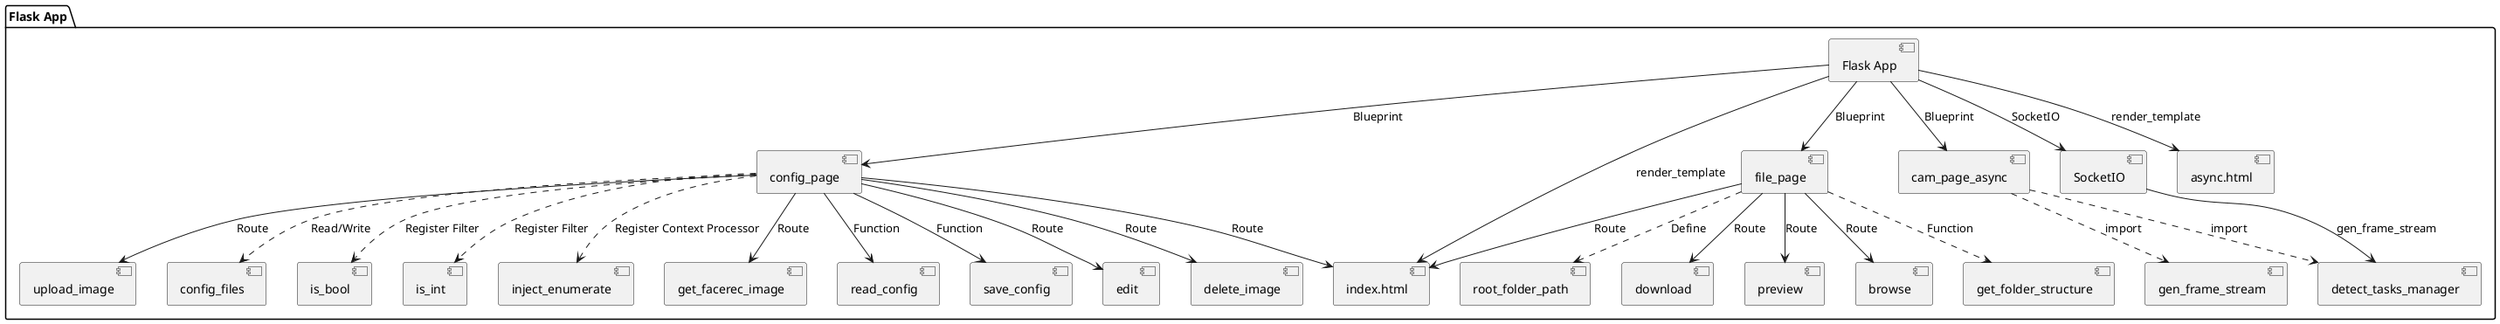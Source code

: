 @startuml 前端界面组件图

!define SPRITESURL https://raw.githubusercontent.com/umlet/umlet/dist/dist/sprites/

!define WEB $SPRITESURL/web/
!define CLOUD $SPRITESURL/cloud/
!define DB $SPRITESURL/db/
!define DEV $SPRITESURL/dev/
!define OFFICE $SPRITESURL/office/

!define LAYOUT_STRICTNESS_MAX
!define arrowColor #707070

!define COMPONENT_STYLE
!define COMPONENT_SPRITE $WEB/server_blue
!define CONTAINER_STYLE
!define CONTAINER_SPRITE $CLOUD/cloud

package "Flask App" {
  [Flask App] as flask
  [config_page] as config
  [file_page] as file
  [cam_page_async] as cam
  [detect_tasks_manager] as manager
  [SocketIO] as socketio
  [index.html] as index
  [async.html] as async

  [flask] --> [config] : Blueprint
  [flask] --> [file] : Blueprint
  [flask] --> [cam] : Blueprint
  [flask] --> [index] : render_template
  [flask] --> [async] : render_template
  [flask] --> [socketio] : SocketIO

  [cam] ..> [manager] : import
  [cam] ..> [gen_frame_stream] : import
  [socketio] --> [manager] : gen_frame_stream
  
  [config] ..> [config_files] : Read/Write
  [config] ..> [is_bool] : Register Filter
  [config] ..> [is_int] : Register Filter
  [config] ..> [inject_enumerate] : Register Context Processor

  [config] --> [get_facerec_image] : Route
  [config] --> [read_config] : Function
  [config] --> [save_config] : Function
  [config] --> [index] : Route
  [config] --> [edit] : Route
  [config] --> [delete_image] : Route
  [config] --> [upload_image] : Route
  
  
  [file] ..> [root_folder_path] : Define
  [file] --> [index] : Route
  [file] --> [download] : Route
  [file] --> [preview] : Route
  [file] --> [browse] : Route
  [file] ..> [get_folder_structure] : Function
}

@enduml
